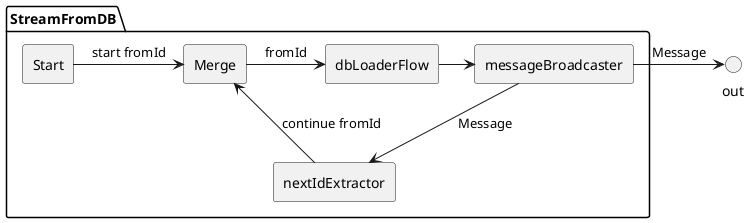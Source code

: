 @startuml
'https://plantuml.com/component-diagram

package StreamFromDB {
 rectangle Start
 rectangle Merge
 rectangle dbLoaderFlow
 rectangle messageBroadcaster
 rectangle nextIdExtractor
}
() out

Start -> Merge: start fromId
Merge -> dbLoaderFlow: fromId
dbLoaderFlow -> messageBroadcaster
messageBroadcaster -down-> nextIdExtractor: Message
messageBroadcaster -> out: Message
nextIdExtractor -> Merge: continue fromId

@enduml
